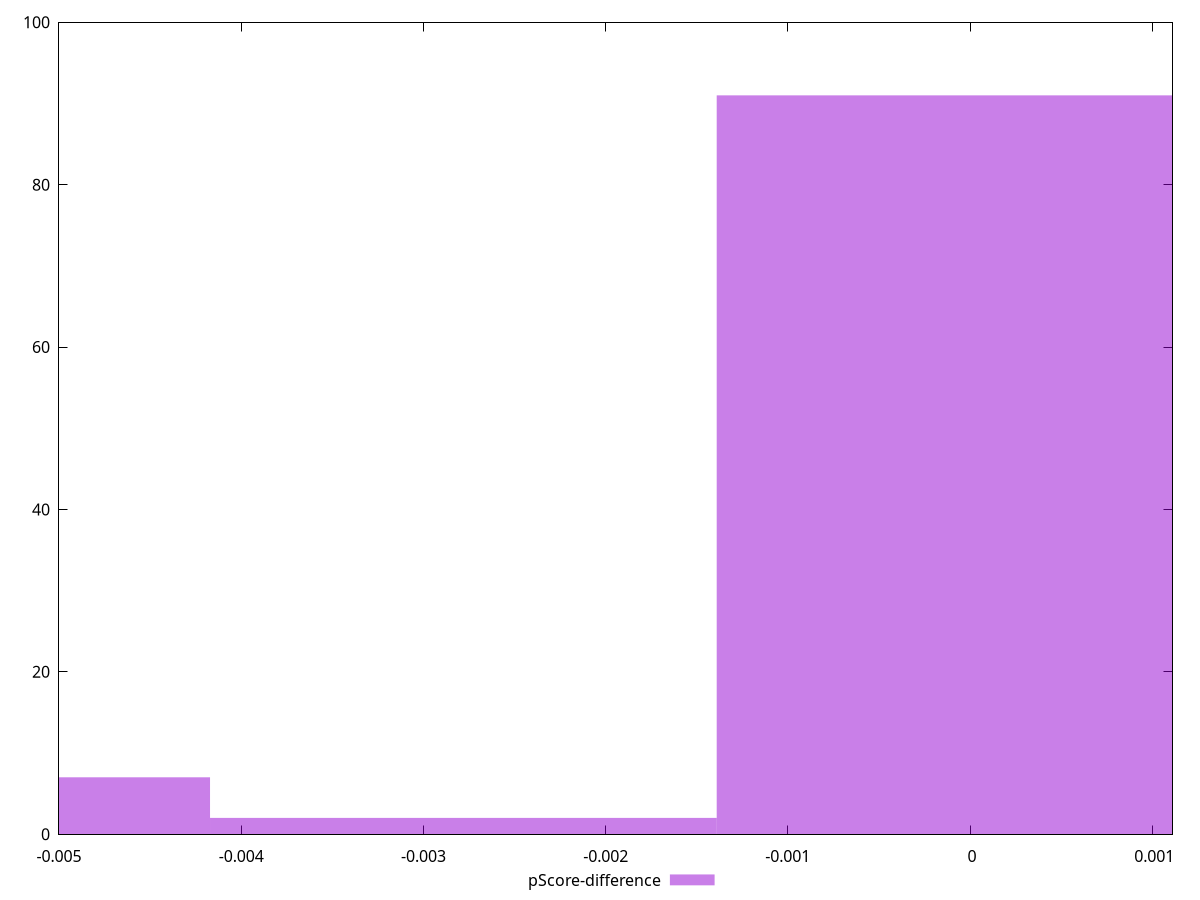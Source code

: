 reset

$pScoreDifference <<EOF
0 91
-0.0027807550980782085 2
-0.005561510196156417 7
EOF

set key outside below
set boxwidth 0.0027807550980782085
set xrange [-0.0050000000000000044:0.0011111111111111738]
set yrange [0:100]
set trange [0:100]
set style fill transparent solid 0.5 noborder
set terminal svg size 640, 490 enhanced background rgb 'white'
set output "report_00017_2021-02-10T15-08-03.406Z/uses-http2/samples/pages+cached+noadtech+nomedia/pScore-difference/histogram.svg"

plot $pScoreDifference title "pScore-difference" with boxes

reset
